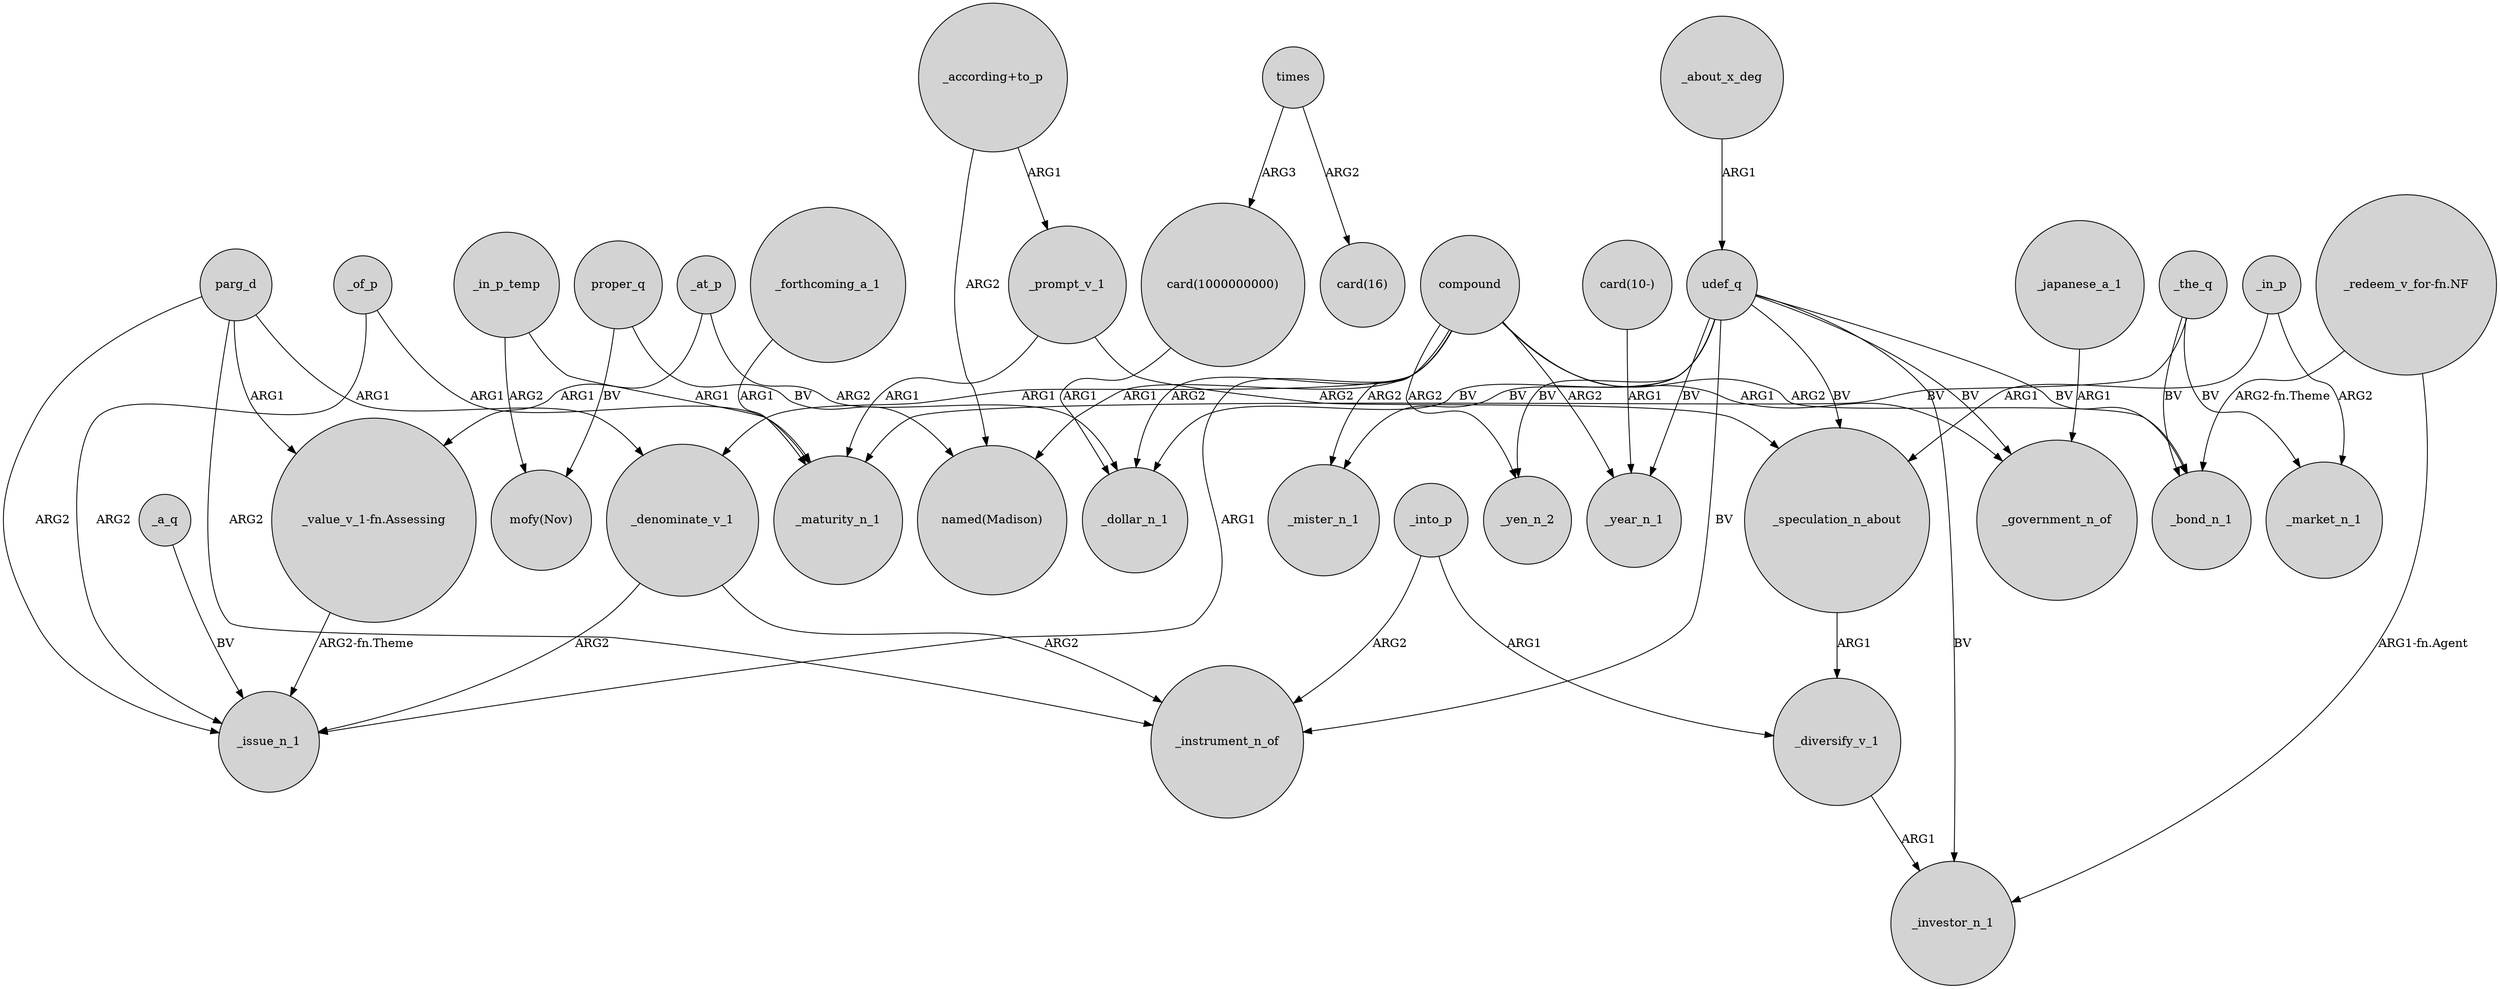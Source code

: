 digraph {
	node [shape=circle style=filled]
	_prompt_v_1 -> _maturity_n_1 [label=ARG1]
	udef_q -> _yen_n_2 [label=BV]
	_at_p -> _dollar_n_1 [label=ARG2]
	_denominate_v_1 -> _issue_n_1 [label=ARG2]
	udef_q -> _investor_n_1 [label=BV]
	compound -> _government_n_of [label=ARG1]
	_of_p -> _maturity_n_1 [label=ARG1]
	_of_p -> _issue_n_1 [label=ARG2]
	udef_q -> _government_n_of [label=BV]
	parg_d -> _denominate_v_1 [label=ARG1]
	_in_p_temp -> "mofy(Nov)" [label=ARG2]
	compound -> _mister_n_1 [label=ARG2]
	udef_q -> _speculation_n_about [label=BV]
	_a_q -> _issue_n_1 [label=BV]
	compound -> _denominate_v_1 [label=ARG1]
	_diversify_v_1 -> _investor_n_1 [label=ARG1]
	_japanese_a_1 -> _government_n_of [label=ARG1]
	udef_q -> _mister_n_1 [label=BV]
	udef_q -> _instrument_n_of [label=BV]
	_denominate_v_1 -> _instrument_n_of [label=ARG2]
	proper_q -> "named(Madison)" [label=BV]
	proper_q -> "mofy(Nov)" [label=BV]
	_in_p_temp -> _maturity_n_1 [label=ARG1]
	_about_x_deg -> udef_q [label=ARG1]
	_at_p -> "_value_v_1-fn.Assessing" [label=ARG1]
	"card(10-)" -> _year_n_1 [label=ARG1]
	"_value_v_1-fn.Assessing" -> _issue_n_1 [label="ARG2-fn.Theme"]
	times -> "card(1000000000)" [label=ARG3]
	compound -> _yen_n_2 [label=ARG2]
	times -> "card(16)" [label=ARG2]
	compound -> "named(Madison)" [label=ARG1]
	"_redeem_v_for-fn.NF" -> _investor_n_1 [label="ARG1-fn.Agent"]
	udef_q -> _bond_n_1 [label=BV]
	_into_p -> _diversify_v_1 [label=ARG1]
	_forthcoming_a_1 -> _maturity_n_1 [label=ARG1]
	_speculation_n_about -> _diversify_v_1 [label=ARG1]
	_prompt_v_1 -> _speculation_n_about [label=ARG2]
	_the_q -> _maturity_n_1 [label=BV]
	_the_q -> _bond_n_1 [label=BV]
	_in_p -> _speculation_n_about [label=ARG1]
	_into_p -> _instrument_n_of [label=ARG2]
	"_according+to_p" -> "named(Madison)" [label=ARG2]
	compound -> _issue_n_1 [label=ARG1]
	compound -> _bond_n_1 [label=ARG2]
	parg_d -> _issue_n_1 [label=ARG2]
	udef_q -> _year_n_1 [label=BV]
	_in_p -> _market_n_1 [label=ARG2]
	"_redeem_v_for-fn.NF" -> _bond_n_1 [label="ARG2-fn.Theme"]
	parg_d -> _instrument_n_of [label=ARG2]
	parg_d -> "_value_v_1-fn.Assessing" [label=ARG1]
	udef_q -> _dollar_n_1 [label=BV]
	"card(1000000000)" -> _dollar_n_1 [label=ARG1]
	_the_q -> _market_n_1 [label=BV]
	compound -> _dollar_n_1 [label=ARG2]
	"_according+to_p" -> _prompt_v_1 [label=ARG1]
	compound -> _year_n_1 [label=ARG2]
}
